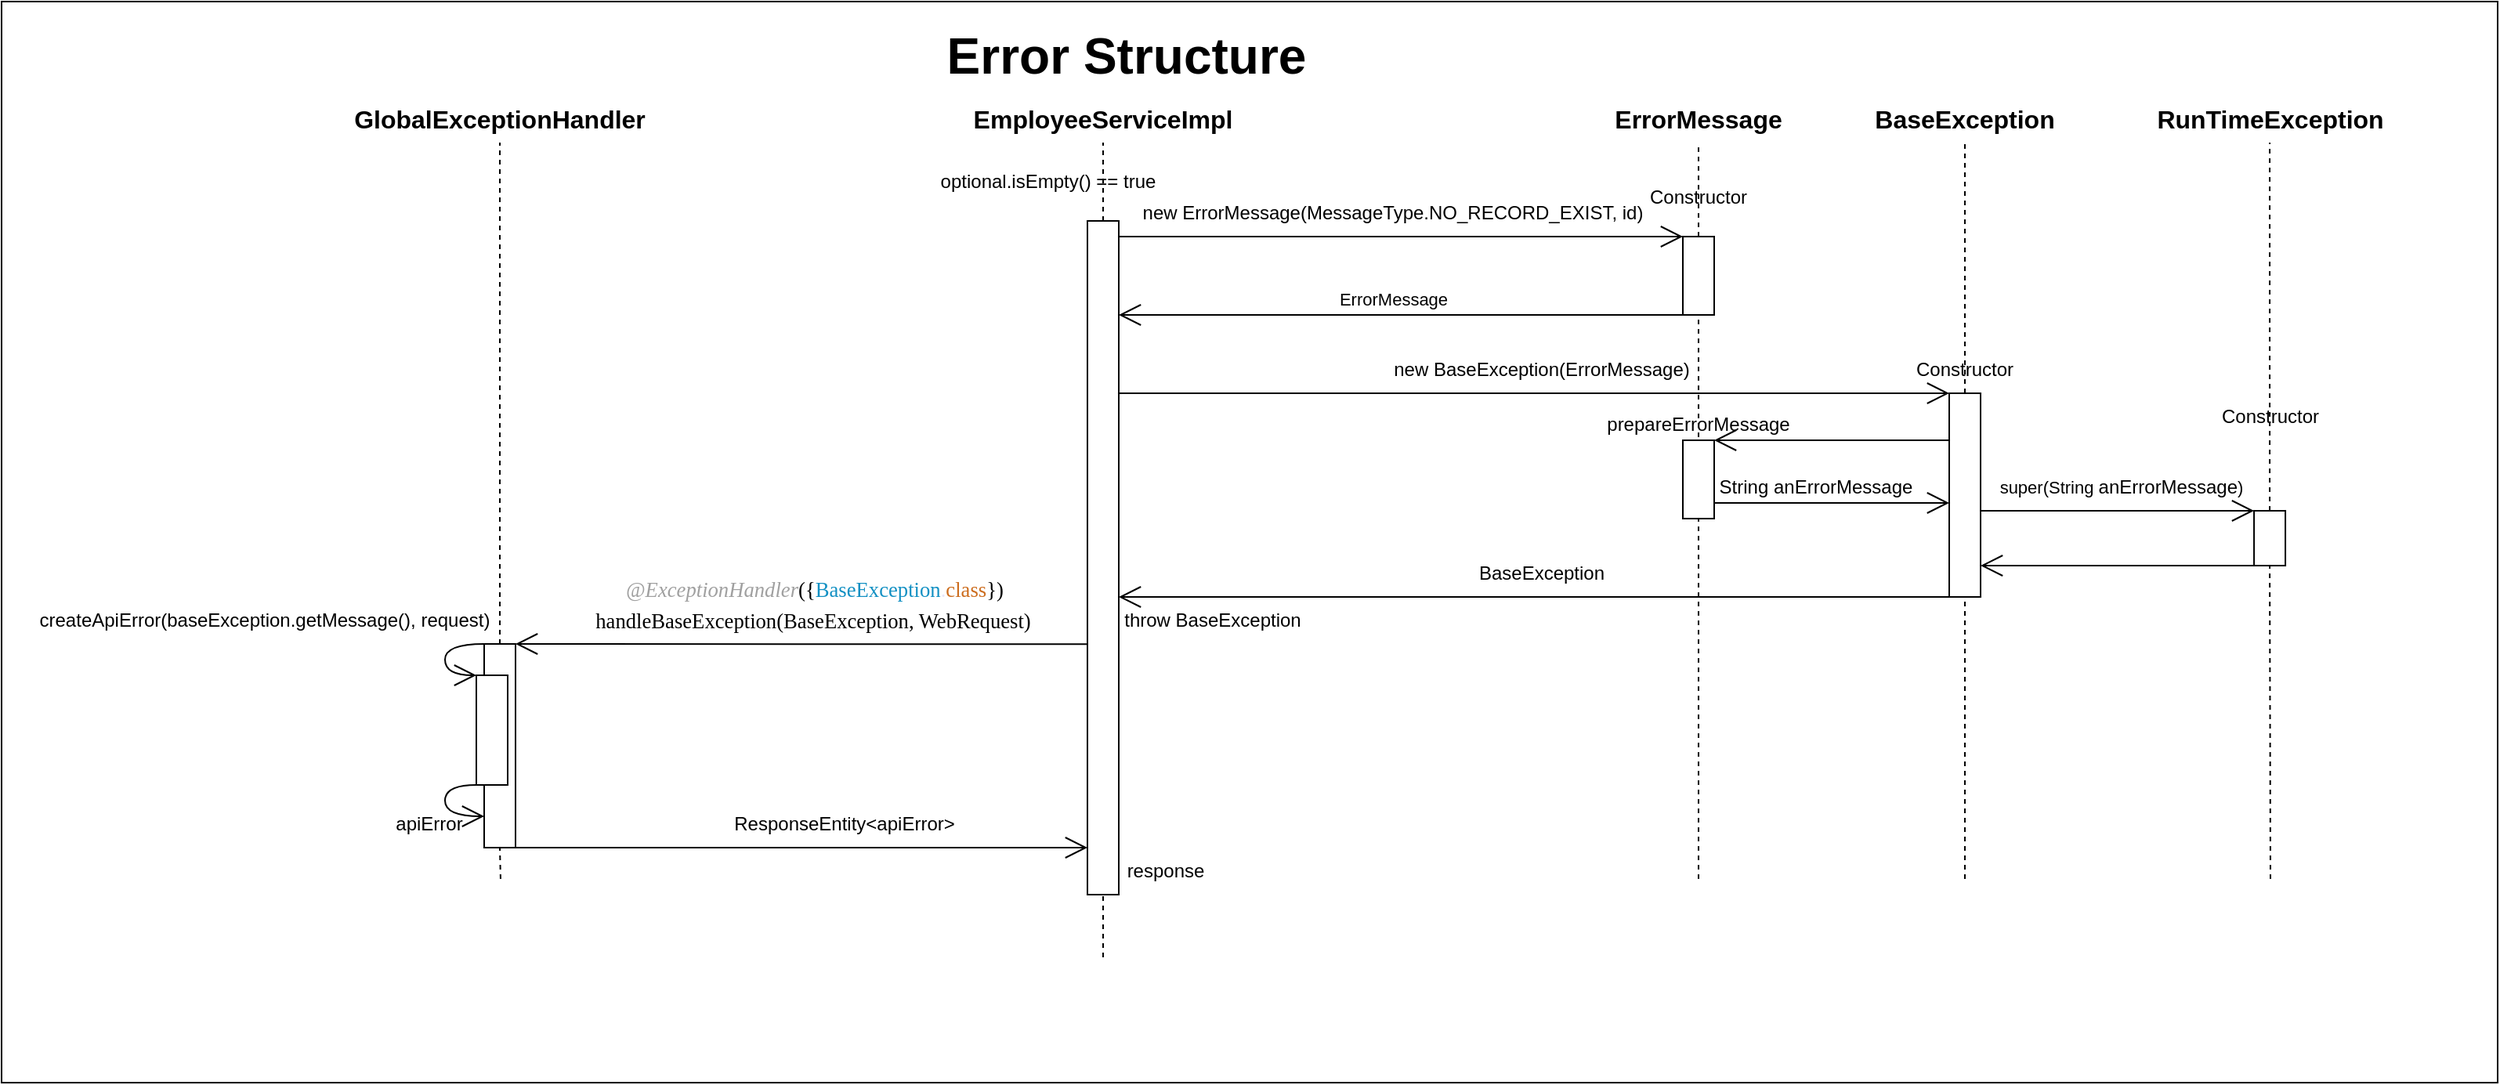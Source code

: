 <mxfile version="28.0.6">
  <diagram name="Sayfa -1" id="kT691b3aEg9cBS8XqiIX">
    <mxGraphModel dx="2911" dy="1122" grid="1" gridSize="10" guides="1" tooltips="1" connect="1" arrows="1" fold="1" page="1" pageScale="1" pageWidth="827" pageHeight="1169" math="0" shadow="0">
      <root>
        <mxCell id="0" />
        <mxCell id="1" parent="0" />
        <mxCell id="hOQ7E1zrGEYWkW0Eii8y-27" value="" style="rounded=0;whiteSpace=wrap;html=1;" vertex="1" parent="1">
          <mxGeometry x="-533" y="60" width="1593" height="690" as="geometry" />
        </mxCell>
        <mxCell id="z02u0xMPKISt0N3-NveB-2" value="Error Structure" style="text;html=1;align=center;verticalAlign=middle;whiteSpace=wrap;rounded=0;fontSize=32;fontStyle=1" parent="1" vertex="1">
          <mxGeometry x="60" y="80" width="250" height="30" as="geometry" />
        </mxCell>
        <mxCell id="z02u0xMPKISt0N3-NveB-3" value="EmployeeServiceImpl" style="text;html=1;align=center;verticalAlign=middle;whiteSpace=wrap;rounded=0;fontStyle=1;fontSize=16;" parent="1" vertex="1">
          <mxGeometry x="110" y="120" width="120" height="30" as="geometry" />
        </mxCell>
        <mxCell id="z02u0xMPKISt0N3-NveB-4" value="" style="endArrow=none;dashed=1;html=1;rounded=0;entryX=0.5;entryY=1;entryDx=0;entryDy=0;" parent="1" source="z02u0xMPKISt0N3-NveB-5" target="z02u0xMPKISt0N3-NveB-3" edge="1">
          <mxGeometry width="50" height="50" relative="1" as="geometry">
            <mxPoint x="170" y="480" as="sourcePoint" />
            <mxPoint x="470" y="260" as="targetPoint" />
          </mxGeometry>
        </mxCell>
        <mxCell id="z02u0xMPKISt0N3-NveB-6" value="" style="endArrow=none;dashed=1;html=1;rounded=0;entryX=0.5;entryY=1;entryDx=0;entryDy=0;" parent="1" target="z02u0xMPKISt0N3-NveB-5" edge="1">
          <mxGeometry width="50" height="50" relative="1" as="geometry">
            <mxPoint x="170" y="670" as="sourcePoint" />
            <mxPoint x="170" y="150" as="targetPoint" />
          </mxGeometry>
        </mxCell>
        <mxCell id="z02u0xMPKISt0N3-NveB-5" value="" style="rounded=0;whiteSpace=wrap;html=1;" parent="1" vertex="1">
          <mxGeometry x="160" y="200" width="20" height="430" as="geometry" />
        </mxCell>
        <mxCell id="z02u0xMPKISt0N3-NveB-8" value="optional.isEmpty() == true" style="text;html=1;align=center;verticalAlign=middle;whiteSpace=wrap;rounded=0;" parent="1" vertex="1">
          <mxGeometry x="50" y="160" width="170" height="30" as="geometry" />
        </mxCell>
        <mxCell id="z02u0xMPKISt0N3-NveB-9" value="BaseException" style="text;html=1;align=center;verticalAlign=middle;whiteSpace=wrap;rounded=0;fontStyle=1;fontSize=16;" parent="1" vertex="1">
          <mxGeometry x="660" y="120" width="120" height="30" as="geometry" />
        </mxCell>
        <mxCell id="z02u0xMPKISt0N3-NveB-10" value="" style="endArrow=none;dashed=1;html=1;rounded=0;entryX=0.5;entryY=1;entryDx=0;entryDy=0;" parent="1" source="z02u0xMPKISt0N3-NveB-12" target="z02u0xMPKISt0N3-NveB-9" edge="1">
          <mxGeometry width="50" height="50" relative="1" as="geometry">
            <mxPoint x="720" y="480" as="sourcePoint" />
            <mxPoint x="1020" y="260" as="targetPoint" />
          </mxGeometry>
        </mxCell>
        <mxCell id="z02u0xMPKISt0N3-NveB-11" value="" style="endArrow=none;dashed=1;html=1;rounded=0;entryX=0.5;entryY=1;entryDx=0;entryDy=0;" parent="1" target="z02u0xMPKISt0N3-NveB-12" edge="1">
          <mxGeometry width="50" height="50" relative="1" as="geometry">
            <mxPoint x="720" y="620" as="sourcePoint" />
            <mxPoint x="720" y="150" as="targetPoint" />
          </mxGeometry>
        </mxCell>
        <mxCell id="z02u0xMPKISt0N3-NveB-12" value="" style="rounded=0;whiteSpace=wrap;html=1;" parent="1" vertex="1">
          <mxGeometry x="710" y="310" width="20" height="130" as="geometry" />
        </mxCell>
        <mxCell id="z02u0xMPKISt0N3-NveB-13" value="" style="endArrow=open;html=1;rounded=0;entryX=0;entryY=0;entryDx=0;entryDy=0;edgeStyle=orthogonalEdgeStyle;endFill=0;strokeWidth=1;endSize=12;" parent="1" source="z02u0xMPKISt0N3-NveB-5" target="z02u0xMPKISt0N3-NveB-12" edge="1">
          <mxGeometry width="50" height="50" relative="1" as="geometry">
            <mxPoint x="280" y="270" as="sourcePoint" />
            <mxPoint x="330" y="220" as="targetPoint" />
            <Array as="points">
              <mxPoint x="420" y="310" />
              <mxPoint x="420" y="310" />
            </Array>
          </mxGeometry>
        </mxCell>
        <mxCell id="z02u0xMPKISt0N3-NveB-14" value="RunTimeException" style="text;html=1;align=center;verticalAlign=middle;whiteSpace=wrap;rounded=0;fontStyle=1;fontSize=16;" parent="1" vertex="1">
          <mxGeometry x="854.53" y="120" width="120" height="30" as="geometry" />
        </mxCell>
        <mxCell id="z02u0xMPKISt0N3-NveB-15" value="" style="endArrow=none;dashed=1;html=1;rounded=0;entryX=0.5;entryY=1;entryDx=0;entryDy=0;" parent="1" source="z02u0xMPKISt0N3-NveB-17" target="z02u0xMPKISt0N3-NveB-14" edge="1">
          <mxGeometry width="50" height="50" relative="1" as="geometry">
            <mxPoint x="914.53" y="480" as="sourcePoint" />
            <mxPoint x="1214.53" y="260" as="targetPoint" />
          </mxGeometry>
        </mxCell>
        <mxCell id="z02u0xMPKISt0N3-NveB-16" value="" style="endArrow=none;dashed=1;html=1;rounded=0;entryX=0.5;entryY=1;entryDx=0;entryDy=0;" parent="1" target="z02u0xMPKISt0N3-NveB-17" edge="1">
          <mxGeometry width="50" height="50" relative="1" as="geometry">
            <mxPoint x="915" y="620" as="sourcePoint" />
            <mxPoint x="914.53" y="150" as="targetPoint" />
          </mxGeometry>
        </mxCell>
        <mxCell id="z02u0xMPKISt0N3-NveB-17" value="" style="rounded=0;whiteSpace=wrap;html=1;" parent="1" vertex="1">
          <mxGeometry x="904.53" y="385" width="20" height="35" as="geometry" />
        </mxCell>
        <mxCell id="z02u0xMPKISt0N3-NveB-18" value="Constructor" style="text;html=1;align=center;verticalAlign=middle;whiteSpace=wrap;rounded=0;" parent="1" vertex="1">
          <mxGeometry x="690" y="280" width="60" height="30" as="geometry" />
        </mxCell>
        <mxCell id="z02u0xMPKISt0N3-NveB-19" value="Constructor" style="text;html=1;align=center;verticalAlign=middle;whiteSpace=wrap;rounded=0;" parent="1" vertex="1">
          <mxGeometry x="884.53" y="310" width="60" height="30" as="geometry" />
        </mxCell>
        <mxCell id="z02u0xMPKISt0N3-NveB-20" value="" style="endArrow=open;html=1;rounded=0;edgeStyle=orthogonalEdgeStyle;endFill=0;strokeWidth=1;endSize=12;entryX=0;entryY=0;entryDx=0;entryDy=0;" parent="1" source="z02u0xMPKISt0N3-NveB-12" target="z02u0xMPKISt0N3-NveB-17" edge="1">
          <mxGeometry width="50" height="50" relative="1" as="geometry">
            <mxPoint x="710" y="350" as="sourcePoint" />
            <mxPoint x="890" y="364.5" as="targetPoint" />
            <Array as="points">
              <mxPoint x="810" y="385" />
              <mxPoint x="810" y="385" />
            </Array>
          </mxGeometry>
        </mxCell>
        <mxCell id="z02u0xMPKISt0N3-NveB-22" value="ErrorMessage" style="text;html=1;align=center;verticalAlign=middle;whiteSpace=wrap;rounded=0;fontStyle=1;fontSize=16;" parent="1" vertex="1">
          <mxGeometry x="490" y="120" width="120" height="30" as="geometry" />
        </mxCell>
        <mxCell id="z02u0xMPKISt0N3-NveB-23" value="" style="endArrow=none;dashed=1;html=1;rounded=0;entryX=0.5;entryY=1;entryDx=0;entryDy=0;" parent="1" source="z02u0xMPKISt0N3-NveB-25" target="z02u0xMPKISt0N3-NveB-22" edge="1">
          <mxGeometry width="50" height="50" relative="1" as="geometry">
            <mxPoint x="550" y="480" as="sourcePoint" />
            <mxPoint x="850" y="260" as="targetPoint" />
          </mxGeometry>
        </mxCell>
        <mxCell id="z02u0xMPKISt0N3-NveB-24" value="" style="endArrow=none;dashed=1;html=1;rounded=0;entryX=0.5;entryY=1;entryDx=0;entryDy=0;" parent="1" target="z02u0xMPKISt0N3-NveB-25" edge="1">
          <mxGeometry width="50" height="50" relative="1" as="geometry">
            <mxPoint x="550" y="620" as="sourcePoint" />
            <mxPoint x="550" y="150" as="targetPoint" />
          </mxGeometry>
        </mxCell>
        <mxCell id="z02u0xMPKISt0N3-NveB-25" value="" style="rounded=0;whiteSpace=wrap;html=1;" parent="1" vertex="1">
          <mxGeometry x="540" y="210" width="20" height="50" as="geometry" />
        </mxCell>
        <mxCell id="z02u0xMPKISt0N3-NveB-26" value="Constructor" style="text;html=1;align=center;verticalAlign=middle;whiteSpace=wrap;rounded=0;" parent="1" vertex="1">
          <mxGeometry x="520" y="170" width="60" height="30" as="geometry" />
        </mxCell>
        <mxCell id="z02u0xMPKISt0N3-NveB-28" value="new ErrorMessage(MessageType.NO_RECORD_EXIST, id)" style="text;html=1;align=center;verticalAlign=middle;whiteSpace=wrap;rounded=0;" parent="1" vertex="1">
          <mxGeometry x="190" y="180" width="330" height="30" as="geometry" />
        </mxCell>
        <mxCell id="z02u0xMPKISt0N3-NveB-29" value="" style="endArrow=open;html=1;rounded=0;entryX=0;entryY=0;entryDx=0;entryDy=0;edgeStyle=orthogonalEdgeStyle;endFill=0;strokeWidth=1;endSize=12;" parent="1" source="z02u0xMPKISt0N3-NveB-5" target="z02u0xMPKISt0N3-NveB-25" edge="1">
          <mxGeometry width="50" height="50" relative="1" as="geometry">
            <mxPoint x="85" y="390" as="sourcePoint" />
            <mxPoint x="595" y="390" as="targetPoint" />
            <Array as="points">
              <mxPoint x="350" y="210" />
              <mxPoint x="350" y="210" />
            </Array>
          </mxGeometry>
        </mxCell>
        <mxCell id="z02u0xMPKISt0N3-NveB-30" value="" style="endArrow=open;html=1;rounded=0;edgeStyle=orthogonalEdgeStyle;endFill=0;strokeWidth=1;endSize=12;" parent="1" source="z02u0xMPKISt0N3-NveB-25" target="z02u0xMPKISt0N3-NveB-5" edge="1">
          <mxGeometry width="50" height="50" relative="1" as="geometry">
            <mxPoint x="350" y="250" as="sourcePoint" />
            <mxPoint x="240" y="240" as="targetPoint" />
            <Array as="points">
              <mxPoint x="270" y="260" />
              <mxPoint x="270" y="260" />
            </Array>
          </mxGeometry>
        </mxCell>
        <mxCell id="z02u0xMPKISt0N3-NveB-31" value="ErrorMessage" style="edgeLabel;html=1;align=center;verticalAlign=middle;resizable=0;points=[];" parent="z02u0xMPKISt0N3-NveB-30" vertex="1" connectable="0">
          <mxGeometry x="0.235" relative="1" as="geometry">
            <mxPoint x="37" y="-10" as="offset" />
          </mxGeometry>
        </mxCell>
        <mxCell id="z02u0xMPKISt0N3-NveB-33" value="new BaseException(ErrorMessage)" style="text;html=1;align=center;verticalAlign=middle;whiteSpace=wrap;rounded=0;" parent="1" vertex="1">
          <mxGeometry x="330" y="280" width="240" height="30" as="geometry" />
        </mxCell>
        <mxCell id="z02u0xMPKISt0N3-NveB-37" value="" style="endArrow=open;html=1;rounded=0;edgeStyle=orthogonalEdgeStyle;endFill=0;strokeWidth=1;endSize=12;exitX=0;exitY=1;exitDx=0;exitDy=0;" parent="1" source="z02u0xMPKISt0N3-NveB-12" target="z02u0xMPKISt0N3-NveB-5" edge="1">
          <mxGeometry width="50" height="50" relative="1" as="geometry">
            <mxPoint x="620" y="410" as="sourcePoint" />
            <mxPoint x="190" y="410" as="targetPoint" />
            <Array as="points">
              <mxPoint x="550" y="440" />
              <mxPoint x="550" y="440" />
            </Array>
          </mxGeometry>
        </mxCell>
        <mxCell id="z02u0xMPKISt0N3-NveB-38" value="BaseException" style="text;html=1;align=center;verticalAlign=middle;whiteSpace=wrap;rounded=0;" parent="1" vertex="1">
          <mxGeometry x="330" y="410" width="240" height="30" as="geometry" />
        </mxCell>
        <mxCell id="z02u0xMPKISt0N3-NveB-39" value="throw BaseException" style="text;html=1;align=center;verticalAlign=middle;whiteSpace=wrap;rounded=0;" parent="1" vertex="1">
          <mxGeometry x="170" y="440" width="140" height="30" as="geometry" />
        </mxCell>
        <mxCell id="z02u0xMPKISt0N3-NveB-41" value="" style="rounded=0;whiteSpace=wrap;html=1;" parent="1" vertex="1">
          <mxGeometry x="540" y="340" width="20" height="50" as="geometry" />
        </mxCell>
        <mxCell id="z02u0xMPKISt0N3-NveB-42" value="prepareErrorMessage" style="text;html=1;align=center;verticalAlign=middle;whiteSpace=wrap;rounded=0;" parent="1" vertex="1">
          <mxGeometry x="520" y="315" width="60" height="30" as="geometry" />
        </mxCell>
        <mxCell id="z02u0xMPKISt0N3-NveB-43" value="" style="endArrow=open;html=1;rounded=0;edgeStyle=orthogonalEdgeStyle;endFill=0;strokeWidth=1;endSize=12;entryX=1;entryY=0;entryDx=0;entryDy=0;" parent="1" source="z02u0xMPKISt0N3-NveB-12" target="z02u0xMPKISt0N3-NveB-41" edge="1">
          <mxGeometry width="50" height="50" relative="1" as="geometry">
            <mxPoint x="680" y="340" as="sourcePoint" />
            <mxPoint x="570" y="520" as="targetPoint" />
            <Array as="points">
              <mxPoint x="600" y="340" />
              <mxPoint x="600" y="340" />
            </Array>
          </mxGeometry>
        </mxCell>
        <mxCell id="z02u0xMPKISt0N3-NveB-44" value="" style="endArrow=open;html=1;rounded=0;edgeStyle=orthogonalEdgeStyle;endFill=0;strokeWidth=1;endSize=12;" parent="1" source="z02u0xMPKISt0N3-NveB-41" target="z02u0xMPKISt0N3-NveB-12" edge="1">
          <mxGeometry width="50" height="50" relative="1" as="geometry">
            <mxPoint x="710" y="380" as="sourcePoint" />
            <mxPoint x="580" y="380" as="targetPoint" />
            <Array as="points">
              <mxPoint x="590" y="380" />
              <mxPoint x="590" y="380" />
            </Array>
          </mxGeometry>
        </mxCell>
        <mxCell id="z02u0xMPKISt0N3-NveB-45" value="String anErrorMessage" style="text;html=1;align=center;verticalAlign=middle;whiteSpace=wrap;rounded=0;" parent="1" vertex="1">
          <mxGeometry x="560" y="355" width="130" height="30" as="geometry" />
        </mxCell>
        <mxCell id="z02u0xMPKISt0N3-NveB-47" value="" style="endArrow=open;html=1;rounded=0;edgeStyle=orthogonalEdgeStyle;endFill=0;strokeWidth=1;endSize=12;exitX=0;exitY=1;exitDx=0;exitDy=0;" parent="1" source="z02u0xMPKISt0N3-NveB-17" target="z02u0xMPKISt0N3-NveB-12" edge="1">
          <mxGeometry width="50" height="50" relative="1" as="geometry">
            <mxPoint x="880" y="400" as="sourcePoint" />
            <mxPoint x="1055" y="400" as="targetPoint" />
            <Array as="points">
              <mxPoint x="820" y="420" />
              <mxPoint x="820" y="420" />
            </Array>
          </mxGeometry>
        </mxCell>
        <mxCell id="z02u0xMPKISt0N3-NveB-48" value="&lt;span style=&quot;color: rgba(0, 0, 0, 0); font-family: monospace; font-size: 0px; text-align: start; text-wrap-mode: nowrap;&quot;&gt;%3CmxGraphModel%3E%3Croot%3E%3CmxCell%20id%3D%220%22%2F%3E%3CmxCell%20id%3D%221%22%20parent%3D%220%22%2F%3E%3CmxCell%20id%3D%222%22%20value%3D%22%22%20style%3D%22endArrow%3Dopen%3Bhtml%3D1%3Brounded%3D0%3BedgeStyle%3DorthogonalEdgeStyle%3BendFill%3D0%3BstrokeWidth%3D1%3BendSize%3D12%3BentryX%3D0%3BentryY%3D0%3BentryDx%3D0%3BentryDy%3D0%3B%22%20edge%3D%221%22%20parent%3D%221%22%3E%3CmxGeometry%20width%3D%2250%22%20height%3D%2250%22%20relative%3D%221%22%20as%3D%22geometry%22%3E%3CmxPoint%20x%3D%22730%22%20y%3D%22385%22%20as%3D%22sourcePoint%22%2F%3E%3CmxPoint%20x%3D%22905%22%20y%3D%22385%22%20as%3D%22targetPoint%22%2F%3E%3CArray%20as%3D%22points%22%3E%3CmxPoint%20x%3D%22810%22%20y%3D%22385%22%2F%3E%3CmxPoint%20x%3D%22810%22%20y%3D%22385%22%2F%3E%3C%2FArray%3E%3C%2FmxGeometry%3E%3C%2FmxCell%3E%3C%2Froot%3E%3C%2FmxGraphModel%3E&lt;/span&gt;&lt;span style=&quot;font-size: 11px; text-wrap-mode: nowrap; background-color: rgb(255, 255, 255);&quot;&gt;super(String&amp;nbsp;&lt;/span&gt;&lt;span style=&quot;background-color: rgb(255, 255, 255);&quot;&gt;anErrorMessage&lt;/span&gt;&lt;span style=&quot;font-size: 11px; text-wrap-mode: nowrap; background-color: rgb(255, 255, 255);&quot;&gt;)&lt;/span&gt;" style="text;html=1;align=center;verticalAlign=middle;whiteSpace=wrap;rounded=0;" parent="1" vertex="1">
          <mxGeometry x="790" y="355" width="60" height="30" as="geometry" />
        </mxCell>
        <mxCell id="hOQ7E1zrGEYWkW0Eii8y-1" value="GlobalExceptionHandler" style="text;html=1;align=center;verticalAlign=middle;whiteSpace=wrap;rounded=0;fontStyle=1;fontSize=16;" vertex="1" parent="1">
          <mxGeometry x="-275" y="120" width="120" height="30" as="geometry" />
        </mxCell>
        <mxCell id="hOQ7E1zrGEYWkW0Eii8y-2" value="" style="endArrow=none;dashed=1;html=1;rounded=0;entryX=0.5;entryY=1;entryDx=0;entryDy=0;" edge="1" parent="1" source="hOQ7E1zrGEYWkW0Eii8y-4" target="hOQ7E1zrGEYWkW0Eii8y-1">
          <mxGeometry width="50" height="50" relative="1" as="geometry">
            <mxPoint x="-215" y="480" as="sourcePoint" />
            <mxPoint x="85" y="260" as="targetPoint" />
          </mxGeometry>
        </mxCell>
        <mxCell id="hOQ7E1zrGEYWkW0Eii8y-3" value="" style="endArrow=none;dashed=1;html=1;rounded=0;entryX=0.5;entryY=1;entryDx=0;entryDy=0;" edge="1" parent="1" target="hOQ7E1zrGEYWkW0Eii8y-4">
          <mxGeometry width="50" height="50" relative="1" as="geometry">
            <mxPoint x="-214.53" y="620" as="sourcePoint" />
            <mxPoint x="-215" y="150" as="targetPoint" />
          </mxGeometry>
        </mxCell>
        <mxCell id="hOQ7E1zrGEYWkW0Eii8y-4" value="" style="rounded=0;whiteSpace=wrap;html=1;" vertex="1" parent="1">
          <mxGeometry x="-225" y="470" width="20" height="130" as="geometry" />
        </mxCell>
        <mxCell id="hOQ7E1zrGEYWkW0Eii8y-6" value="" style="endArrow=open;html=1;rounded=0;edgeStyle=orthogonalEdgeStyle;endFill=0;strokeWidth=1;endSize=12;" edge="1" parent="1">
          <mxGeometry width="50" height="50" relative="1" as="geometry">
            <mxPoint x="160" y="470.067" as="sourcePoint" />
            <mxPoint x="-205" y="470" as="targetPoint" />
            <Array as="points">
              <mxPoint x="50" y="470" />
              <mxPoint x="50" y="470" />
            </Array>
          </mxGeometry>
        </mxCell>
        <mxCell id="hOQ7E1zrGEYWkW0Eii8y-7" value="&lt;span style=&quot;padding: 0px 0px 0px 2px;&quot;&gt;&lt;span style=&quot;font-family: Consolas; font-size: 10pt; white-space: pre; background-color: rgb(255, 255, 255);&quot;&gt;&lt;font style=&quot;color: rgb(0, 0, 0);&quot;&gt;&lt;span style=&quot;color: rgb(217, 232, 247);&quot;&gt;&lt;/span&gt;&lt;/font&gt;&lt;span style=&quot;color: rgb(160, 160, 160); font-style: italic;&quot;&gt;@ExceptionHandler&lt;/span&gt;&lt;span style=&quot;color: rgb(249, 250, 244);&quot;&gt;&lt;font style=&quot;color: rgb(0, 0, 0);&quot;&gt;({&lt;/font&gt;&lt;/span&gt;&lt;span style=&quot;color: rgb(18, 144, 195);&quot;&gt;BaseException&lt;/span&gt;&lt;span style=&quot;color: rgb(230, 230, 250);&quot;&gt;.&lt;/span&gt;&lt;span style=&quot;color: rgb(204, 108, 29);&quot;&gt;class&lt;/span&gt;&lt;span&gt;&lt;font style=&quot;color: rgb(0, 0, 0);&quot;&gt;})&lt;/font&gt;&lt;/span&gt;&lt;/span&gt;&lt;/span&gt;" style="text;html=1;align=center;verticalAlign=middle;whiteSpace=wrap;rounded=0;" vertex="1" parent="1">
          <mxGeometry x="-165" y="420" width="300" height="30" as="geometry" />
        </mxCell>
        <mxCell id="hOQ7E1zrGEYWkW0Eii8y-8" value="&lt;font style=&quot;color: rgb(0, 0, 0);&quot; face=&quot;Consolas&quot;&gt;&lt;span style=&quot;font-size: 13.333px; white-space: pre;&quot;&gt;handleBaseException(BaseException, WebRequest)&lt;/span&gt;&lt;/font&gt;" style="text;html=1;align=center;verticalAlign=middle;whiteSpace=wrap;rounded=0;" vertex="1" parent="1">
          <mxGeometry x="-180" y="440" width="330" height="30" as="geometry" />
        </mxCell>
        <mxCell id="hOQ7E1zrGEYWkW0Eii8y-9" value="" style="rounded=0;whiteSpace=wrap;html=1;" vertex="1" parent="1">
          <mxGeometry x="-230" y="490" width="20" height="70" as="geometry" />
        </mxCell>
        <mxCell id="hOQ7E1zrGEYWkW0Eii8y-10" value="" style="endArrow=open;html=1;rounded=0;edgeStyle=orthogonalEdgeStyle;endFill=0;strokeWidth=1;endSize=12;curved=1;entryX=0;entryY=0;entryDx=0;entryDy=0;" edge="1" parent="1" source="hOQ7E1zrGEYWkW0Eii8y-4" target="hOQ7E1zrGEYWkW0Eii8y-9">
          <mxGeometry width="50" height="50" relative="1" as="geometry">
            <mxPoint x="-225" y="480" as="sourcePoint" />
            <mxPoint x="-370" y="640" as="targetPoint" />
            <Array as="points">
              <mxPoint x="-250" y="470" />
              <mxPoint x="-250" y="490" />
            </Array>
          </mxGeometry>
        </mxCell>
        <mxCell id="hOQ7E1zrGEYWkW0Eii8y-11" value="createApiError(baseException.getMessage(), request)" style="text;html=1;align=center;verticalAlign=middle;whiteSpace=wrap;rounded=0;rotation=0;" vertex="1" parent="1">
          <mxGeometry x="-510" y="440" width="290" height="30" as="geometry" />
        </mxCell>
        <mxCell id="hOQ7E1zrGEYWkW0Eii8y-19" value="" style="endArrow=open;html=1;rounded=0;edgeStyle=orthogonalEdgeStyle;endFill=0;strokeWidth=1;endSize=12;curved=1;exitX=0;exitY=1;exitDx=0;exitDy=0;" edge="1" parent="1" source="hOQ7E1zrGEYWkW0Eii8y-9" target="hOQ7E1zrGEYWkW0Eii8y-4">
          <mxGeometry width="50" height="50" relative="1" as="geometry">
            <mxPoint x="-250" y="570" as="sourcePoint" />
            <mxPoint x="-255" y="580" as="targetPoint" />
            <Array as="points">
              <mxPoint x="-250" y="560" />
              <mxPoint x="-250" y="580" />
            </Array>
          </mxGeometry>
        </mxCell>
        <mxCell id="hOQ7E1zrGEYWkW0Eii8y-20" value="apiError" style="text;html=1;align=center;verticalAlign=middle;whiteSpace=wrap;rounded=0;" vertex="1" parent="1">
          <mxGeometry x="-290" y="570" width="60" height="30" as="geometry" />
        </mxCell>
        <mxCell id="hOQ7E1zrGEYWkW0Eii8y-21" style="edgeStyle=orthogonalEdgeStyle;rounded=0;orthogonalLoop=1;jettySize=auto;html=1;exitX=0.5;exitY=1;exitDx=0;exitDy=0;" edge="1" parent="1" source="hOQ7E1zrGEYWkW0Eii8y-20" target="hOQ7E1zrGEYWkW0Eii8y-20">
          <mxGeometry relative="1" as="geometry" />
        </mxCell>
        <mxCell id="hOQ7E1zrGEYWkW0Eii8y-22" value="" style="endArrow=open;html=1;rounded=0;edgeStyle=orthogonalEdgeStyle;endFill=0;strokeWidth=1;endSize=12;exitX=0.75;exitY=1;exitDx=0;exitDy=0;" edge="1" parent="1" source="hOQ7E1zrGEYWkW0Eii8y-4" target="z02u0xMPKISt0N3-NveB-5">
          <mxGeometry width="50" height="50" relative="1" as="geometry">
            <mxPoint x="60" y="640.067" as="sourcePoint" />
            <mxPoint x="90" y="560" as="targetPoint" />
            <Array as="points">
              <mxPoint x="130" y="600" />
              <mxPoint x="130" y="600" />
            </Array>
          </mxGeometry>
        </mxCell>
        <mxCell id="hOQ7E1zrGEYWkW0Eii8y-23" value="ResponseEntity&amp;lt;apiError&amp;gt;" style="text;html=1;align=center;verticalAlign=middle;whiteSpace=wrap;rounded=0;" vertex="1" parent="1">
          <mxGeometry x="-80" y="570" width="170" height="30" as="geometry" />
        </mxCell>
        <mxCell id="hOQ7E1zrGEYWkW0Eii8y-28" value="response" style="text;html=1;align=center;verticalAlign=middle;whiteSpace=wrap;rounded=0;" vertex="1" parent="1">
          <mxGeometry x="180" y="600" width="60" height="30" as="geometry" />
        </mxCell>
      </root>
    </mxGraphModel>
  </diagram>
</mxfile>
